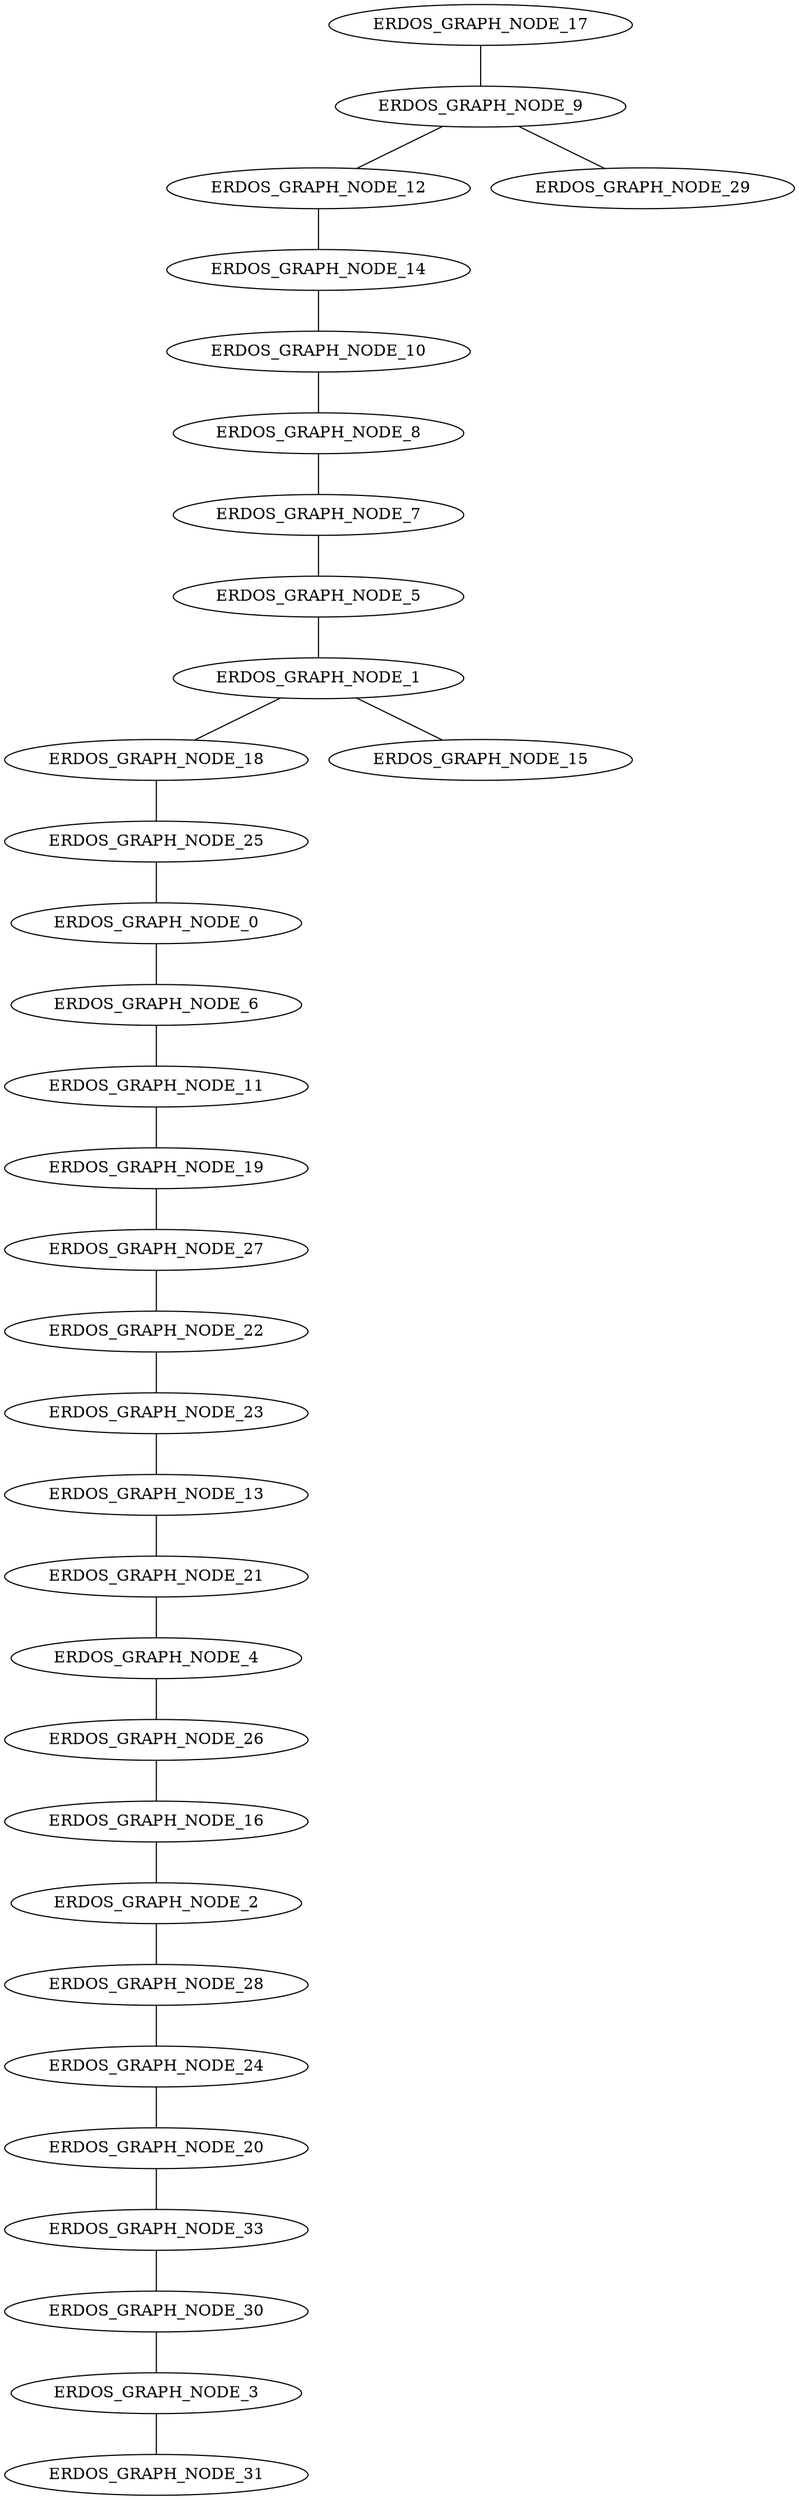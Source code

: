graph ERDOS_GRAPH_DFS_R{
ERDOS_GRAPH_NODE_17 -- ERDOS_GRAPH_NODE_9;
ERDOS_GRAPH_NODE_9 -- ERDOS_GRAPH_NODE_12;
ERDOS_GRAPH_NODE_12 -- ERDOS_GRAPH_NODE_14;
ERDOS_GRAPH_NODE_14 -- ERDOS_GRAPH_NODE_10;
ERDOS_GRAPH_NODE_10 -- ERDOS_GRAPH_NODE_8;
ERDOS_GRAPH_NODE_8 -- ERDOS_GRAPH_NODE_7;
ERDOS_GRAPH_NODE_7 -- ERDOS_GRAPH_NODE_5;
ERDOS_GRAPH_NODE_5 -- ERDOS_GRAPH_NODE_1;
ERDOS_GRAPH_NODE_1 -- ERDOS_GRAPH_NODE_18;
ERDOS_GRAPH_NODE_18 -- ERDOS_GRAPH_NODE_25;
ERDOS_GRAPH_NODE_25 -- ERDOS_GRAPH_NODE_0;
ERDOS_GRAPH_NODE_0 -- ERDOS_GRAPH_NODE_6;
ERDOS_GRAPH_NODE_6 -- ERDOS_GRAPH_NODE_11;
ERDOS_GRAPH_NODE_11 -- ERDOS_GRAPH_NODE_19;
ERDOS_GRAPH_NODE_19 -- ERDOS_GRAPH_NODE_27;
ERDOS_GRAPH_NODE_27 -- ERDOS_GRAPH_NODE_22;
ERDOS_GRAPH_NODE_22 -- ERDOS_GRAPH_NODE_23;
ERDOS_GRAPH_NODE_23 -- ERDOS_GRAPH_NODE_13;
ERDOS_GRAPH_NODE_13 -- ERDOS_GRAPH_NODE_21;
ERDOS_GRAPH_NODE_21 -- ERDOS_GRAPH_NODE_4;
ERDOS_GRAPH_NODE_4 -- ERDOS_GRAPH_NODE_26;
ERDOS_GRAPH_NODE_26 -- ERDOS_GRAPH_NODE_16;
ERDOS_GRAPH_NODE_16 -- ERDOS_GRAPH_NODE_2;
ERDOS_GRAPH_NODE_2 -- ERDOS_GRAPH_NODE_28;
ERDOS_GRAPH_NODE_28 -- ERDOS_GRAPH_NODE_24;
ERDOS_GRAPH_NODE_24 -- ERDOS_GRAPH_NODE_20;
ERDOS_GRAPH_NODE_20 -- ERDOS_GRAPH_NODE_33;
ERDOS_GRAPH_NODE_33 -- ERDOS_GRAPH_NODE_30;
ERDOS_GRAPH_NODE_30 -- ERDOS_GRAPH_NODE_3;
ERDOS_GRAPH_NODE_3 -- ERDOS_GRAPH_NODE_31;
ERDOS_GRAPH_NODE_1 -- ERDOS_GRAPH_NODE_15;
ERDOS_GRAPH_NODE_9 -- ERDOS_GRAPH_NODE_29;
}
